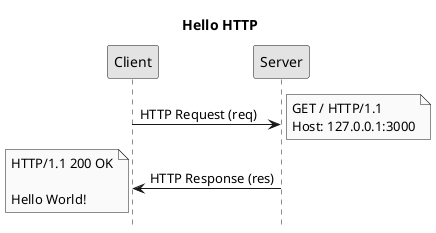 @startuml
title Hello HTTP
hide footbox
skinparam monochrome true

Client -> Server: HTTP Request (req)
note right: GET / HTTP/1.1\nHost: 127.0.0.1:3000
Server -> Client: HTTP Response (res)
note left: HTTP/1.1 200 OK\n\nHello World!
@enduml
